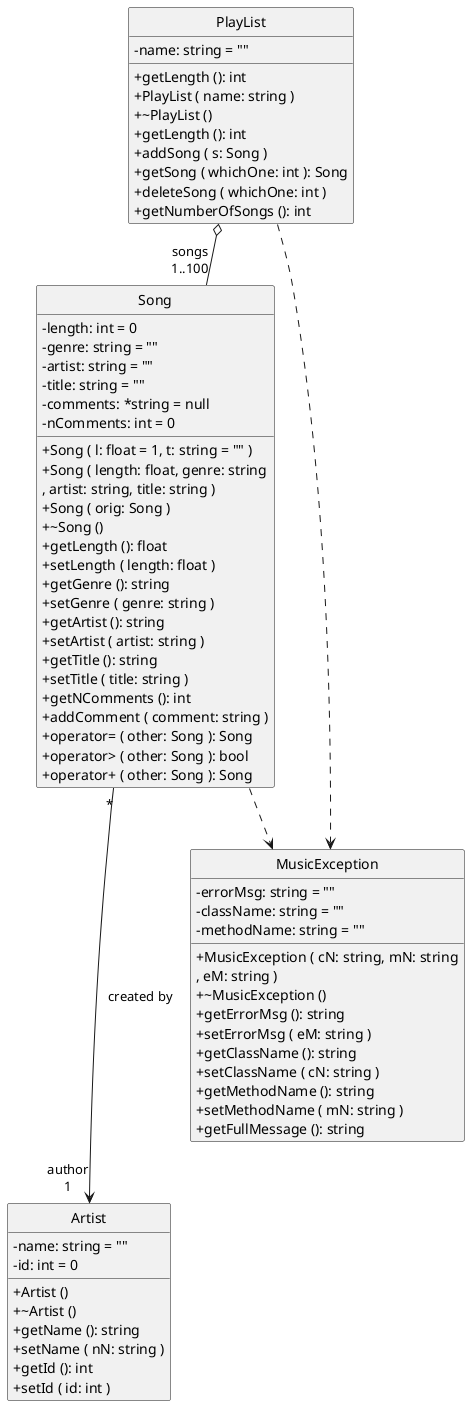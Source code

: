 @startuml
'https://plantuml.com/class-diagram

'forces to apply the UML style strictly
skinparam style strictuml
'changes the symbols leading the attributes and methods
skinparam ClassAttributeIconSize 0

class Song{
   - length: int = 0
   - genre: string = ""
   - artist: string = ""
   - title: string = ""
   - comments: *string = null
   - nComments: int = 0
   + Song ( l: float = 1, t: string = "" )
   + Song ( length: float, genre: string
          , artist: string, title: string )
   + Song ( orig: Song )
   + ~Song ()
   + getLength (): float
   + setLength ( length: float )
   + getGenre (): string
   + setGenre ( genre: string )
   + getArtist (): string
   + setArtist ( artist: string )
   + getTitle (): string
   + setTitle ( title: string )
   + getNComments (): int
   + addComment ( comment: string )
   + operator= ( other: Song ): Song
   + operator> ( other: Song ): bool
   + operator+ ( other: Song ): Song
}

class Artist{
   - name: string = ""
   - id: int = 0
   + Artist ()
   + ~Artist ()
   + getName (): string
   + setName ( nN: string )
   + getId (): int
   + setId ( id: int )
}

class PlayList{
   - name: string = ""
   + getLength (): int
   + PlayList ( name: string )
   + ~PlayList ()
   + getLength (): int
   + addSong ( s: Song )
   + getSong ( whichOne: int ): Song
   + deleteSong ( whichOne: int )
   + getNumberOfSongs (): int
}

class MusicException{
   - errorMsg: string = ""
   - className: string = ""
   - methodName: string = ""
   + MusicException ( cN: string, mN: string
                    , eM: string )
   + ~MusicException ()
   + getErrorMsg (): string
   + setErrorMsg ( eM: string )
   + getClassName (): string
   + setClassName ( cN: string )
   + getMethodName (): string
   + setMethodName ( mN: string )
   + getFullMessage (): string
}

PlayList o-- "songs\n1..100" Song
Song "*" ---> "author\n1" Artist: created by
Song ..> MusicException
PlayList ..> MusicException

@enduml